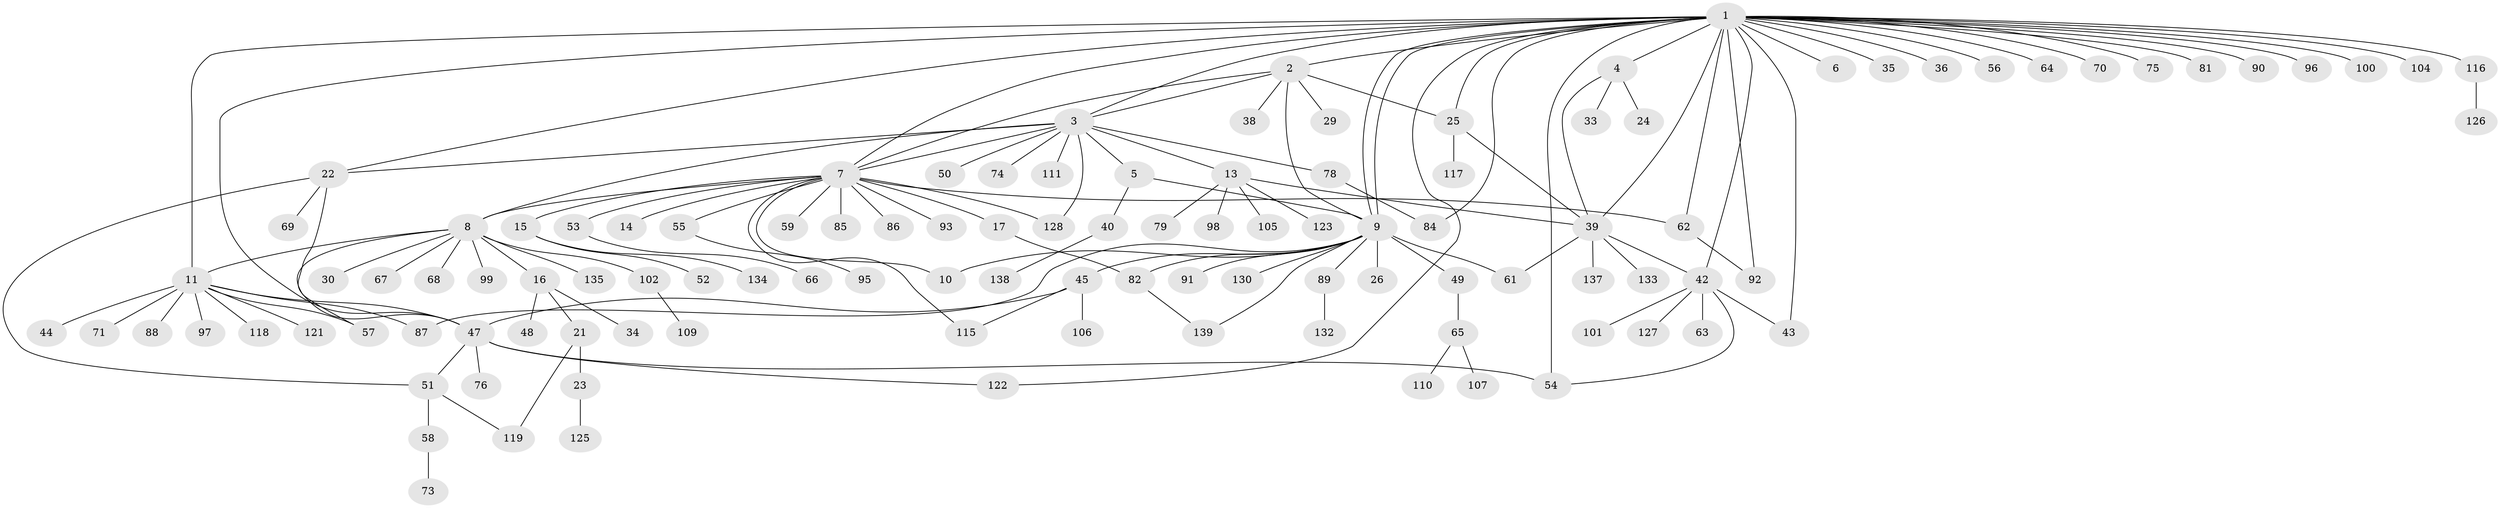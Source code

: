 // Generated by graph-tools (version 1.1) at 2025/52/02/27/25 19:52:00]
// undirected, 112 vertices, 145 edges
graph export_dot {
graph [start="1"]
  node [color=gray90,style=filled];
  1 [super="+37"];
  2 [super="+12"];
  3 [super="+83"];
  4 [super="+20"];
  5 [super="+27"];
  6;
  7 [super="+18"];
  8 [super="+28"];
  9 [super="+19"];
  10;
  11 [super="+72"];
  13 [super="+41"];
  14;
  15 [super="+32"];
  16;
  17;
  21;
  22 [super="+31"];
  23 [super="+80"];
  24;
  25 [super="+60"];
  26;
  29;
  30;
  33;
  34;
  35;
  36;
  38;
  39 [super="+131"];
  40 [super="+141"];
  42 [super="+140"];
  43;
  44;
  45 [super="+46"];
  47 [super="+120"];
  48;
  49;
  50;
  51 [super="+113"];
  52;
  53;
  54;
  55 [super="+77"];
  56;
  57;
  58;
  59;
  61;
  62;
  63;
  64;
  65 [super="+112"];
  66;
  67 [super="+103"];
  68;
  69;
  70;
  71;
  73;
  74 [super="+124"];
  75;
  76;
  78 [super="+94"];
  79;
  81;
  82 [super="+136"];
  84;
  85 [super="+108"];
  86;
  87 [super="+114"];
  88;
  89;
  90;
  91;
  92;
  93;
  95;
  96;
  97 [super="+129"];
  98;
  99;
  100;
  101;
  102;
  104;
  105;
  106;
  107;
  109;
  110;
  111;
  115;
  116;
  117;
  118;
  119;
  121;
  122;
  123;
  125;
  126;
  127;
  128;
  130;
  132;
  133;
  134;
  135;
  137;
  138;
  139;
  1 -- 2;
  1 -- 3;
  1 -- 4;
  1 -- 6;
  1 -- 9 [weight=2];
  1 -- 9;
  1 -- 11;
  1 -- 22;
  1 -- 25;
  1 -- 35;
  1 -- 36;
  1 -- 39;
  1 -- 42;
  1 -- 43;
  1 -- 47;
  1 -- 54;
  1 -- 64;
  1 -- 70;
  1 -- 75;
  1 -- 81;
  1 -- 90;
  1 -- 92;
  1 -- 96;
  1 -- 100;
  1 -- 116;
  1 -- 122;
  1 -- 7;
  1 -- 84;
  1 -- 56;
  1 -- 104;
  1 -- 62;
  2 -- 3;
  2 -- 29;
  2 -- 9;
  2 -- 25;
  2 -- 38;
  2 -- 7;
  3 -- 5;
  3 -- 7;
  3 -- 13;
  3 -- 22;
  3 -- 50;
  3 -- 74;
  3 -- 78;
  3 -- 111;
  3 -- 128;
  3 -- 8;
  4 -- 24;
  4 -- 33;
  4 -- 39;
  5 -- 40;
  5 -- 9;
  7 -- 8;
  7 -- 14;
  7 -- 15;
  7 -- 17;
  7 -- 53;
  7 -- 55;
  7 -- 59;
  7 -- 62;
  7 -- 85;
  7 -- 86;
  7 -- 93;
  7 -- 128;
  7 -- 10;
  7 -- 115;
  8 -- 11;
  8 -- 16;
  8 -- 30;
  8 -- 57;
  8 -- 67;
  8 -- 68;
  8 -- 102;
  8 -- 135;
  8 -- 99;
  9 -- 10;
  9 -- 26;
  9 -- 61;
  9 -- 82;
  9 -- 87;
  9 -- 89;
  9 -- 130;
  9 -- 139;
  9 -- 49;
  9 -- 91;
  9 -- 45;
  11 -- 44;
  11 -- 57;
  11 -- 71;
  11 -- 88;
  11 -- 97;
  11 -- 118;
  11 -- 121;
  11 -- 47;
  11 -- 87;
  13 -- 39;
  13 -- 79;
  13 -- 105;
  13 -- 123;
  13 -- 98;
  15 -- 52;
  15 -- 134;
  16 -- 21;
  16 -- 34;
  16 -- 48;
  17 -- 82;
  21 -- 23;
  21 -- 119;
  22 -- 69;
  22 -- 47;
  22 -- 51;
  23 -- 125;
  25 -- 117;
  25 -- 39;
  39 -- 42;
  39 -- 61;
  39 -- 133;
  39 -- 137;
  40 -- 138;
  42 -- 43;
  42 -- 63;
  42 -- 101;
  42 -- 127;
  42 -- 54;
  45 -- 106;
  45 -- 115;
  45 -- 47;
  47 -- 51;
  47 -- 54;
  47 -- 76;
  47 -- 122;
  49 -- 65;
  51 -- 58;
  51 -- 119;
  53 -- 66;
  55 -- 95;
  58 -- 73;
  62 -- 92;
  65 -- 107;
  65 -- 110;
  78 -- 84;
  82 -- 139;
  89 -- 132;
  102 -- 109;
  116 -- 126;
}
